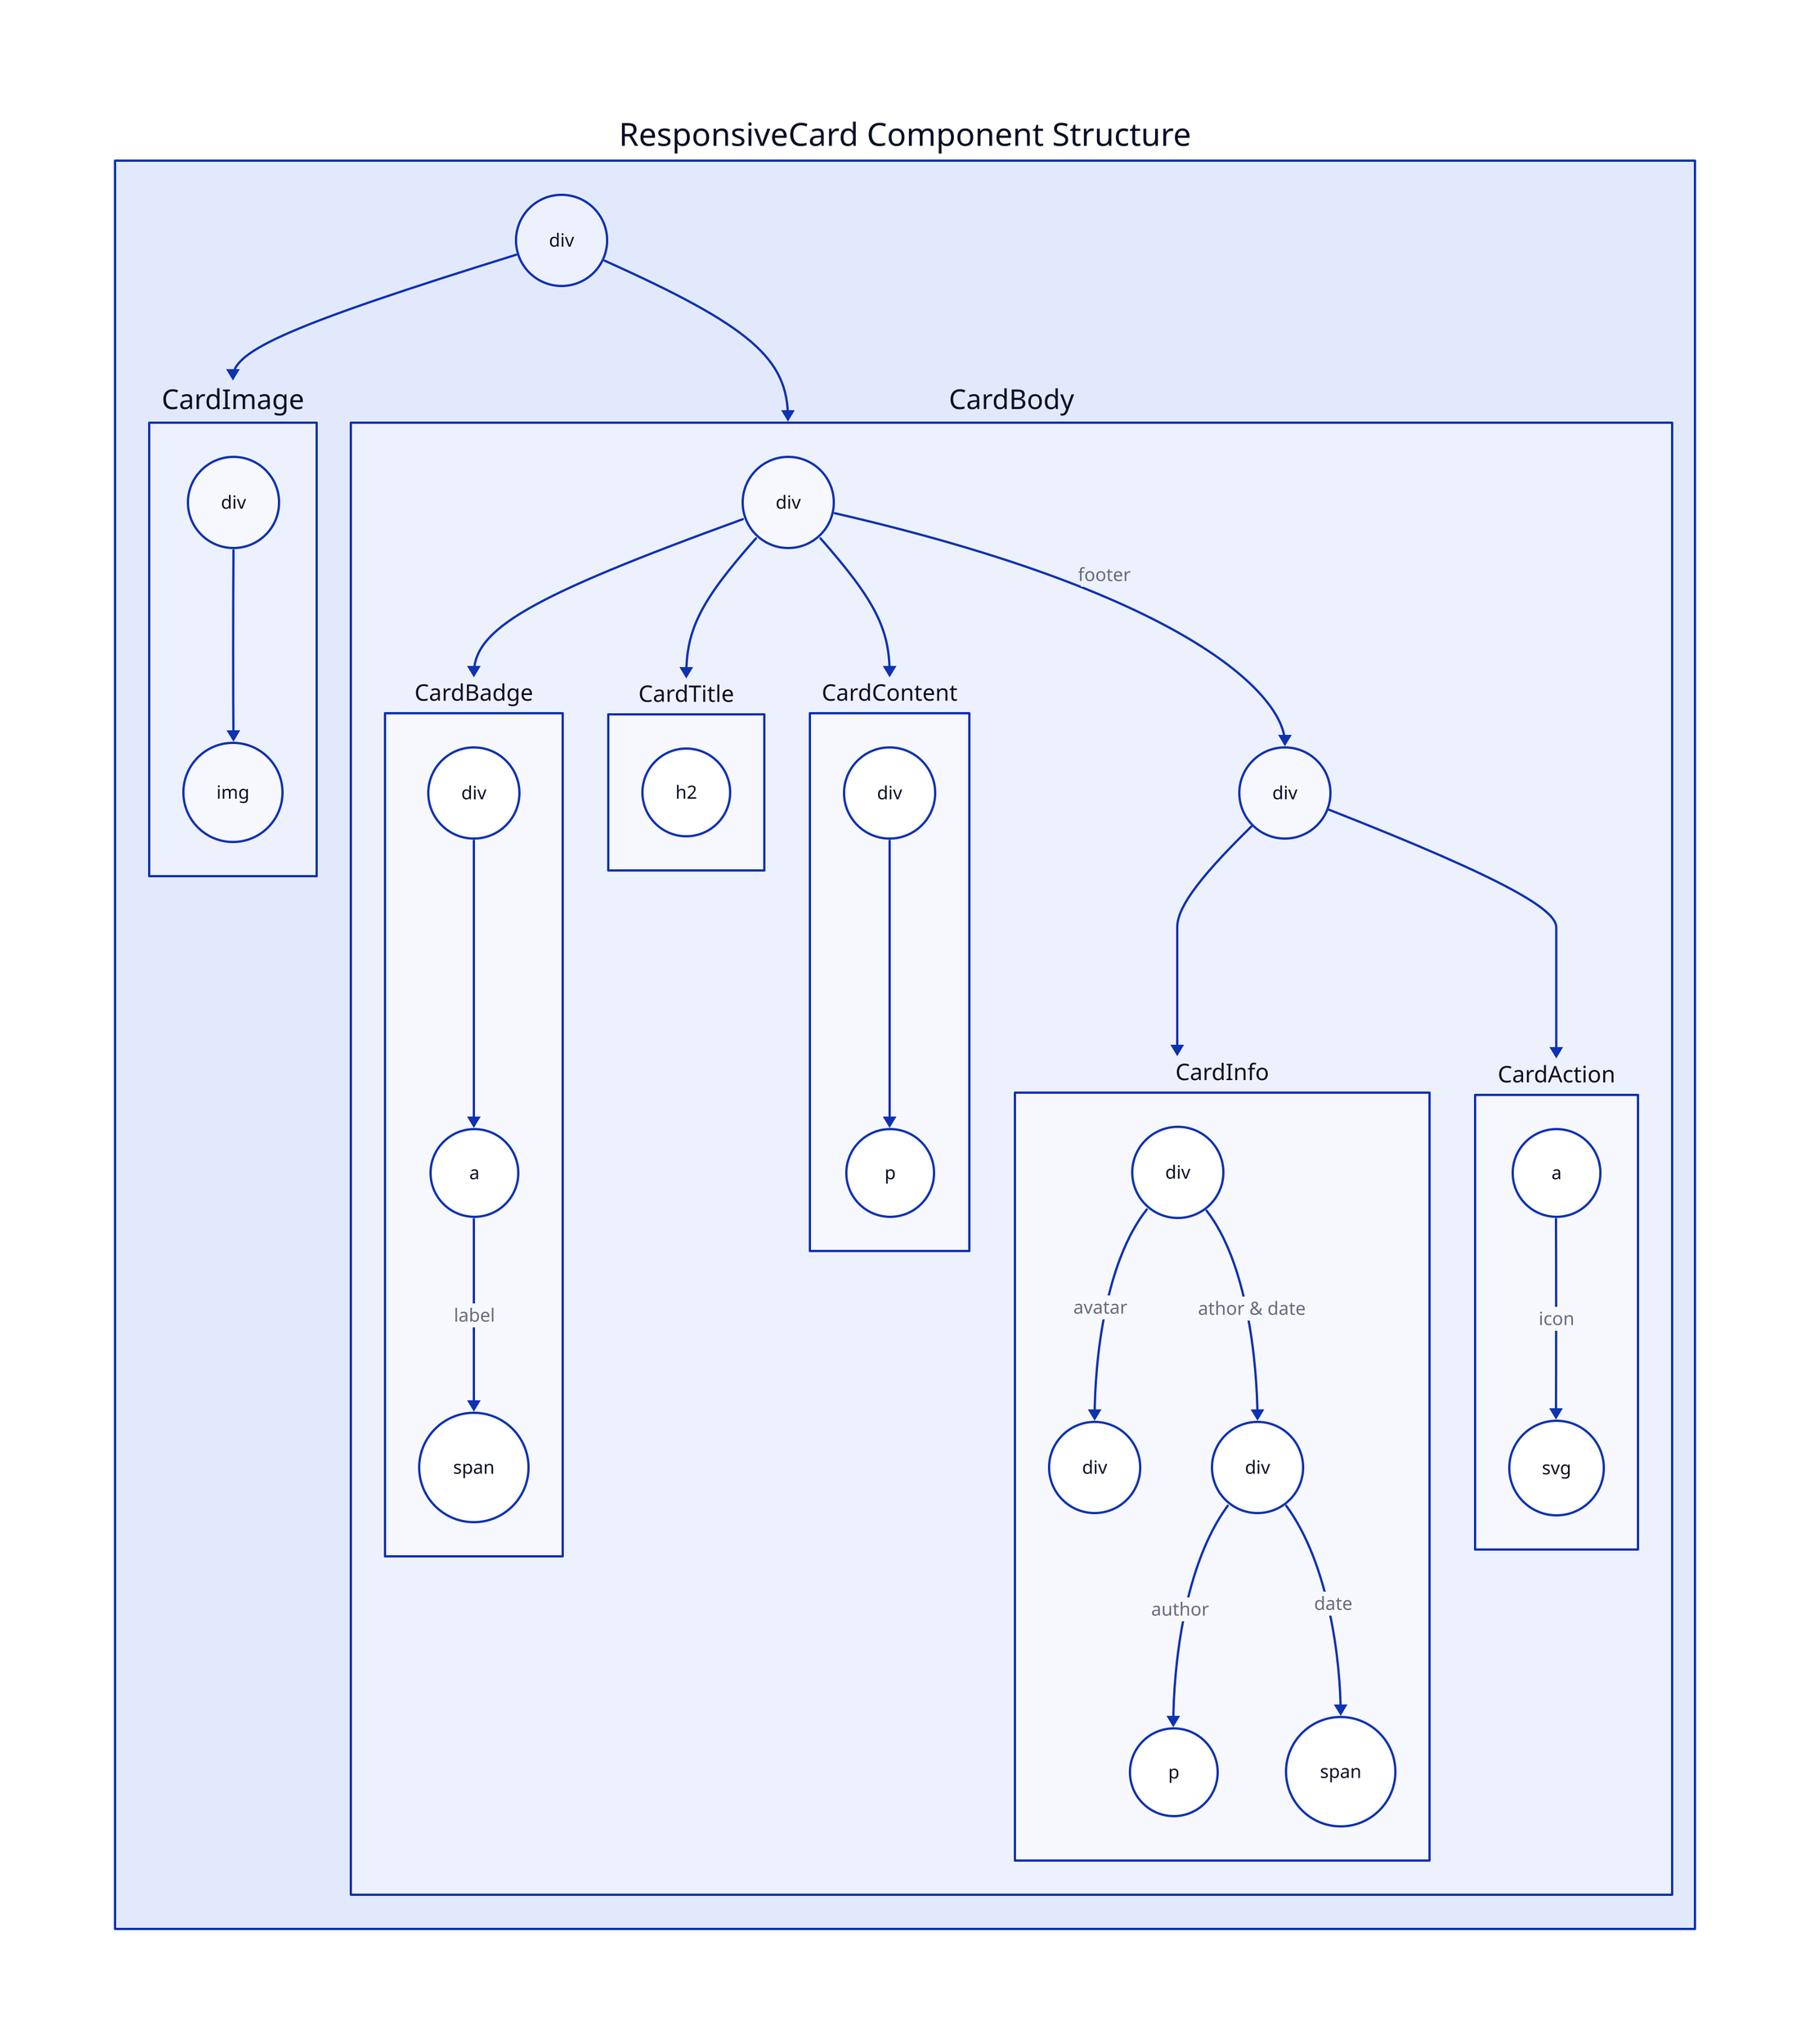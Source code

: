 # Layout Engine: Dagre
DOM: "ResponsiveCard Component Structure" {
  CardImage: {
    # keys, shapes and labels
    div.shape: circle
    img.shape: circle
    # connections
    div -> img
  }

  CardBody: {
    # keys, shapes and labels
    div.shape: circle

    CardBadge: {
      # keys, shapes and labels
      div.shape: circle
      a.shape: circle
      span.shape: circle
      # connections
      a -> span: label
      div -> a
    }

    CardTitle: {
      h2.shape: circle
    }

    CardContent: {
      # keys, shapes and labels
      div.shape: circle
      p.shape: circle
      # connections
      div -> p
    }

    footer: "div"
    footer.shape: circle

    CardInfo: {
      # keys, shapes and labels
      div.shape: circle
      avatarDiv: "div"
      avatarDiv.shape: circle
      infoDiv: "div"
      infoDiv.shape: circle
      pInfoDiv: "p"
      pInfoDiv.shape: circle
      spanInfoDiv: "span"
      spanInfoDiv.shape: circle
      # connections
      infoDiv -> pInfoDiv: author
      infoDiv -> spanInfoDiv: date
      div -> avatarDiv: avatar
      div -> infoDiv: athor & date
    }

    CardAction: {
      # keys, shapes and labels
      a.shape: circle
      svg.shape: circle
      # connections
      a -> svg: icon
    }

    # connections
    div -> CardBadge
    div -> CardTitle
    div -> CardContent
    footer -> CardInfo
    footer -> CardAction
    div -> footer: footer
  }

  # connections
  div.shape: circle
  div -> CardImage
  div -> CardBody
}
